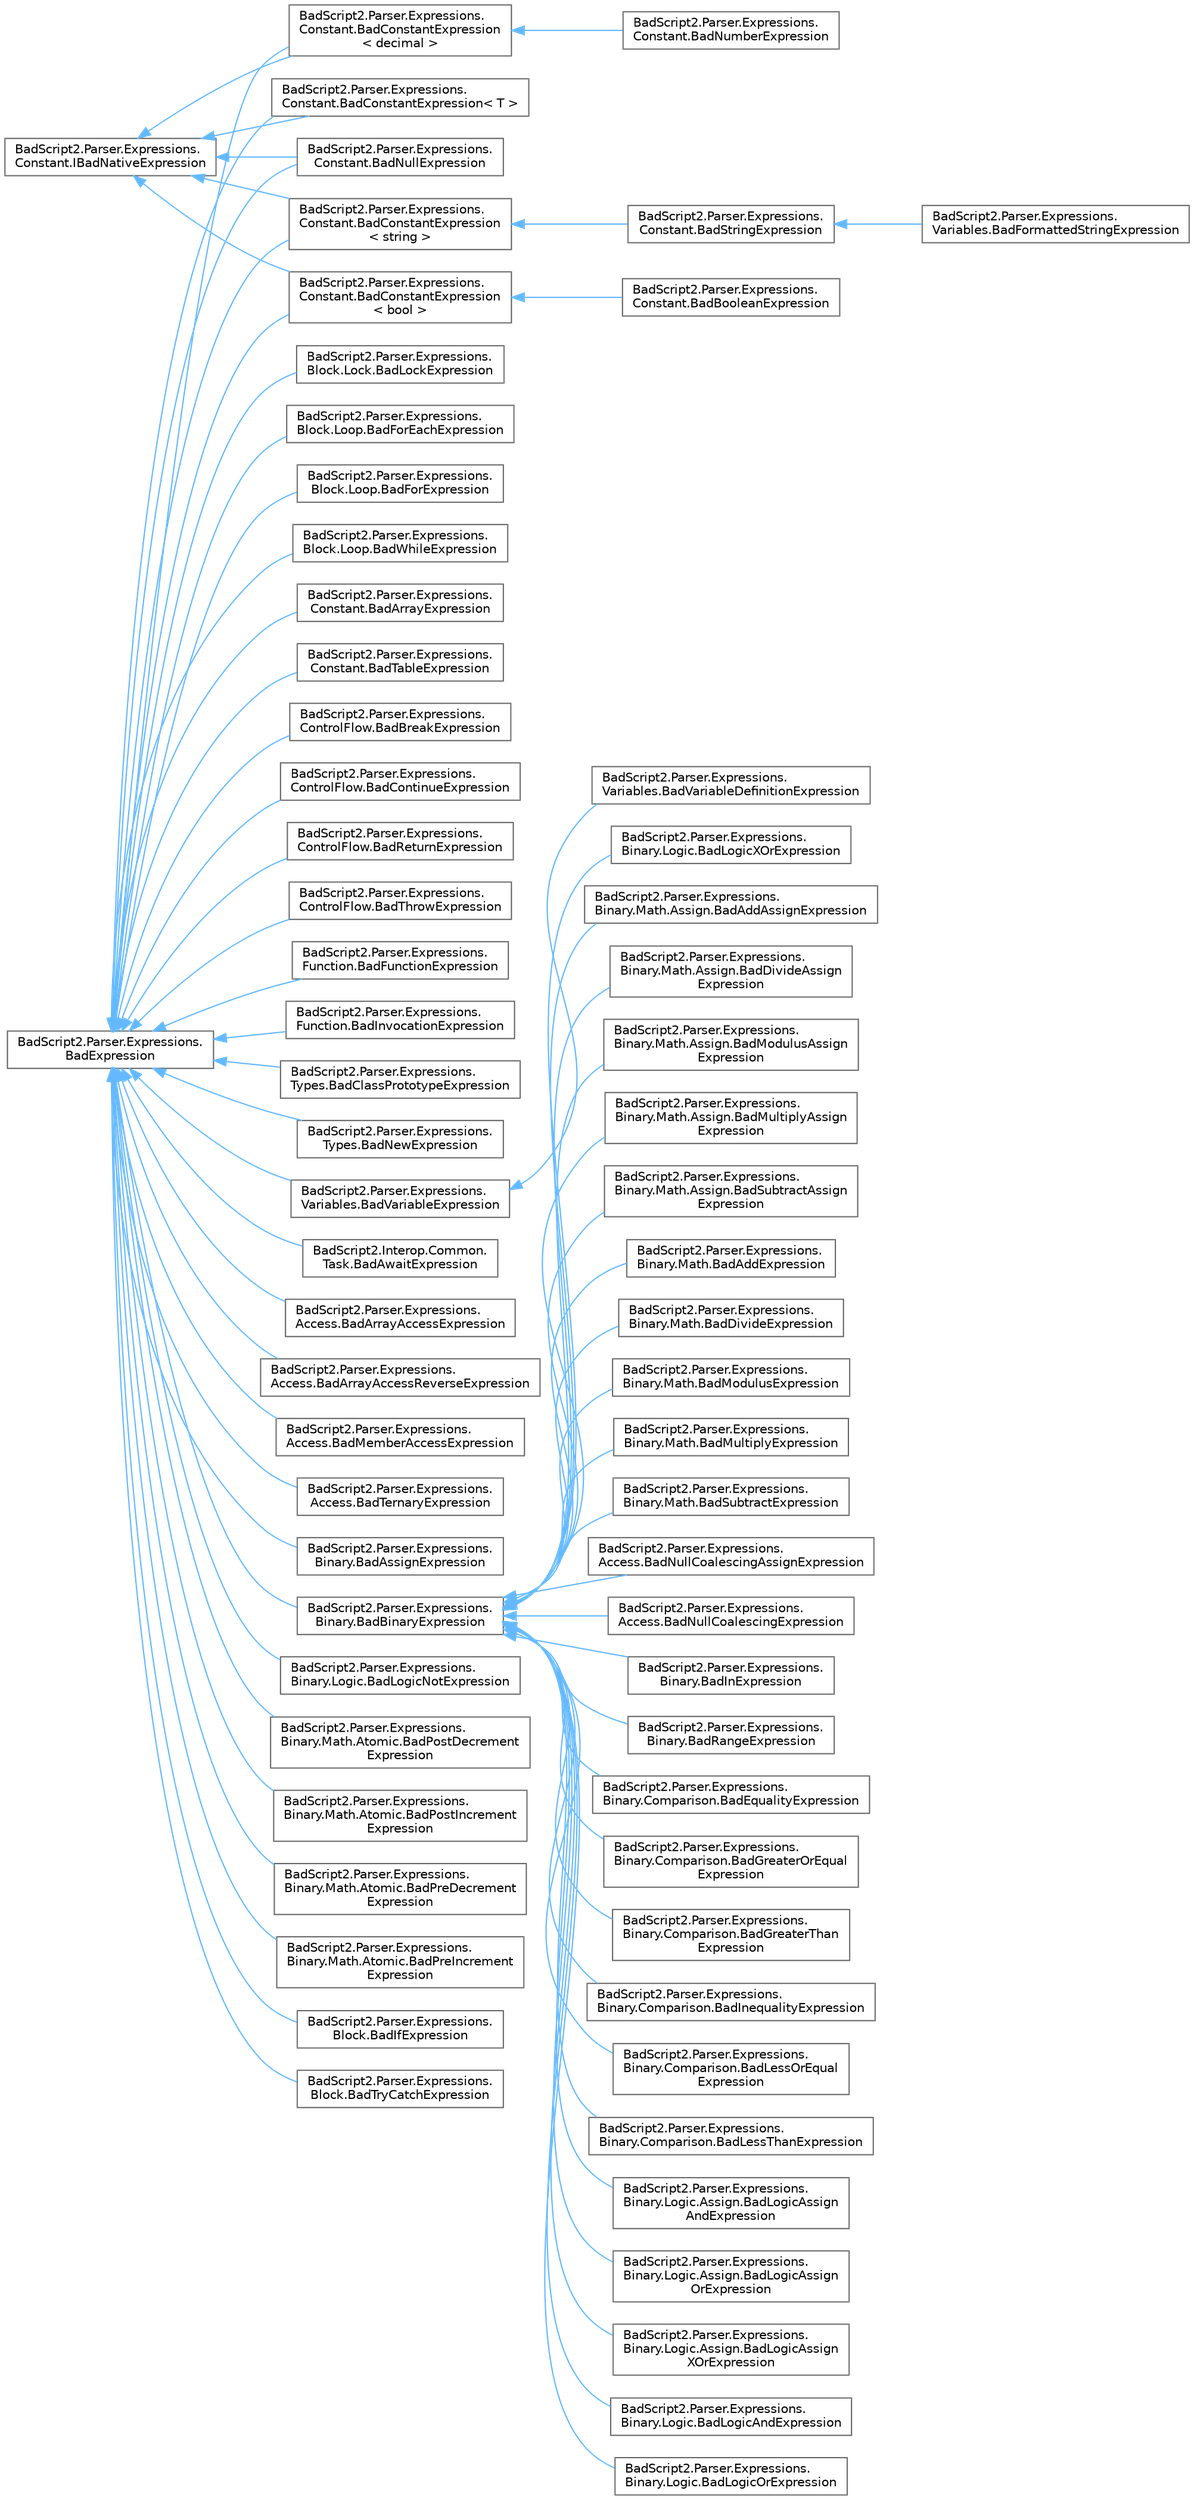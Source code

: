 digraph "Graphical Class Hierarchy"
{
 // LATEX_PDF_SIZE
  bgcolor="transparent";
  edge [fontname=Helvetica,fontsize=10,labelfontname=Helvetica,labelfontsize=10];
  node [fontname=Helvetica,fontsize=10,shape=box,height=0.2,width=0.4];
  rankdir="LR";
  Node0 [id="Node000000",label="BadScript2.Parser.Expressions.\lBadExpression",height=0.2,width=0.4,color="grey40", fillcolor="white", style="filled",URL="$class_bad_script2_1_1_parser_1_1_expressions_1_1_bad_expression.html",tooltip="Base Implementation for all Expressions used inside the Script."];
  Node0 -> Node1 [id="edge43_Node000000_Node000001",dir="back",color="steelblue1",style="solid",tooltip=" "];
  Node1 [id="Node000001",label="BadScript2.Parser.Expressions.\lConstant.BadConstantExpression\l\< bool \>",height=0.2,width=0.4,color="grey40", fillcolor="white", style="filled",URL="$class_bad_script2_1_1_parser_1_1_expressions_1_1_constant_1_1_bad_constant_expression.html",tooltip=" "];
  Node1 -> Node2 [id="edge44_Node000001_Node000002",dir="back",color="steelblue1",style="solid",tooltip=" "];
  Node2 [id="Node000002",label="BadScript2.Parser.Expressions.\lConstant.BadBooleanExpression",height=0.2,width=0.4,color="grey40", fillcolor="white", style="filled",URL="$class_bad_script2_1_1_parser_1_1_expressions_1_1_constant_1_1_bad_boolean_expression.html",tooltip="Implements the Boolean Expression."];
  Node0 -> Node4 [id="edge45_Node000000_Node000004",dir="back",color="steelblue1",style="solid",tooltip=" "];
  Node4 [id="Node000004",label="BadScript2.Parser.Expressions.\lConstant.BadConstantExpression\l\< decimal \>",height=0.2,width=0.4,color="grey40", fillcolor="white", style="filled",URL="$class_bad_script2_1_1_parser_1_1_expressions_1_1_constant_1_1_bad_constant_expression.html",tooltip=" "];
  Node4 -> Node5 [id="edge46_Node000004_Node000005",dir="back",color="steelblue1",style="solid",tooltip=" "];
  Node5 [id="Node000005",label="BadScript2.Parser.Expressions.\lConstant.BadNumberExpression",height=0.2,width=0.4,color="grey40", fillcolor="white", style="filled",URL="$class_bad_script2_1_1_parser_1_1_expressions_1_1_constant_1_1_bad_number_expression.html",tooltip="Implements the Number Expression."];
  Node0 -> Node6 [id="edge47_Node000000_Node000006",dir="back",color="steelblue1",style="solid",tooltip=" "];
  Node6 [id="Node000006",label="BadScript2.Parser.Expressions.\lConstant.BadConstantExpression\l\< string \>",height=0.2,width=0.4,color="grey40", fillcolor="white", style="filled",URL="$class_bad_script2_1_1_parser_1_1_expressions_1_1_constant_1_1_bad_constant_expression.html",tooltip=" "];
  Node6 -> Node7 [id="edge48_Node000006_Node000007",dir="back",color="steelblue1",style="solid",tooltip=" "];
  Node7 [id="Node000007",label="BadScript2.Parser.Expressions.\lConstant.BadStringExpression",height=0.2,width=0.4,color="grey40", fillcolor="white", style="filled",URL="$class_bad_script2_1_1_parser_1_1_expressions_1_1_constant_1_1_bad_string_expression.html",tooltip="Implements the String Expression."];
  Node7 -> Node8 [id="edge49_Node000007_Node000008",dir="back",color="steelblue1",style="solid",tooltip=" "];
  Node8 [id="Node000008",label="BadScript2.Parser.Expressions.\lVariables.BadFormattedStringExpression",height=0.2,width=0.4,color="grey40", fillcolor="white", style="filled",URL="$class_bad_script2_1_1_parser_1_1_expressions_1_1_variables_1_1_bad_formatted_string_expression.html",tooltip="Implements the Formattted String Expression."];
  Node0 -> Node11 [id="edge50_Node000000_Node000011",dir="back",color="steelblue1",style="solid",tooltip=" "];
  Node11 [id="Node000011",label="BadScript2.Interop.Common.\lTask.BadAwaitExpression",height=0.2,width=0.4,color="grey40", fillcolor="white", style="filled",URL="$class_bad_script2_1_1_interop_1_1_common_1_1_task_1_1_bad_await_expression.html",tooltip="Implements the 'await' expression."];
  Node0 -> Node12 [id="edge51_Node000000_Node000012",dir="back",color="steelblue1",style="solid",tooltip=" "];
  Node12 [id="Node000012",label="BadScript2.Parser.Expressions.\lAccess.BadArrayAccessExpression",height=0.2,width=0.4,color="grey40", fillcolor="white", style="filled",URL="$class_bad_script2_1_1_parser_1_1_expressions_1_1_access_1_1_bad_array_access_expression.html",tooltip="Implements the Array Access to set or get properties from an object. <Left>[<Right>]."];
  Node0 -> Node13 [id="edge52_Node000000_Node000013",dir="back",color="steelblue1",style="solid",tooltip=" "];
  Node13 [id="Node000013",label="BadScript2.Parser.Expressions.\lAccess.BadArrayAccessReverseExpression",height=0.2,width=0.4,color="grey40", fillcolor="white", style="filled",URL="$class_bad_script2_1_1_parser_1_1_expressions_1_1_access_1_1_bad_array_access_reverse_expression.html",tooltip="Implements the Reverse Array Access to set or get properties from an object. <Left>[^<Right>]."];
  Node0 -> Node14 [id="edge53_Node000000_Node000014",dir="back",color="steelblue1",style="solid",tooltip=" "];
  Node14 [id="Node000014",label="BadScript2.Parser.Expressions.\lAccess.BadMemberAccessExpression",height=0.2,width=0.4,color="grey40", fillcolor="white", style="filled",URL="$class_bad_script2_1_1_parser_1_1_expressions_1_1_access_1_1_bad_member_access_expression.html",tooltip="Implements the Member Access to set or get properties from an object. <Left>.<Right>"];
  Node0 -> Node15 [id="edge54_Node000000_Node000015",dir="back",color="steelblue1",style="solid",tooltip=" "];
  Node15 [id="Node000015",label="BadScript2.Parser.Expressions.\lAccess.BadTernaryExpression",height=0.2,width=0.4,color="grey40", fillcolor="white", style="filled",URL="$class_bad_script2_1_1_parser_1_1_expressions_1_1_access_1_1_bad_ternary_expression.html",tooltip="Implements the Ternary Expression <Left> ? <TrueRet> : <FalseRet>"];
  Node0 -> Node16 [id="edge55_Node000000_Node000016",dir="back",color="steelblue1",style="solid",tooltip=" "];
  Node16 [id="Node000016",label="BadScript2.Parser.Expressions.\lBinary.BadAssignExpression",height=0.2,width=0.4,color="grey40", fillcolor="white", style="filled",URL="$class_bad_script2_1_1_parser_1_1_expressions_1_1_binary_1_1_bad_assign_expression.html",tooltip="Implements the Assign Expression <Left> = <Right>"];
  Node0 -> Node17 [id="edge56_Node000000_Node000017",dir="back",color="steelblue1",style="solid",tooltip=" "];
  Node17 [id="Node000017",label="BadScript2.Parser.Expressions.\lBinary.BadBinaryExpression",height=0.2,width=0.4,color="grey40", fillcolor="white", style="filled",URL="$class_bad_script2_1_1_parser_1_1_expressions_1_1_binary_1_1_bad_binary_expression.html",tooltip="Base Implementation of all Binary Expressions."];
  Node17 -> Node18 [id="edge57_Node000017_Node000018",dir="back",color="steelblue1",style="solid",tooltip=" "];
  Node18 [id="Node000018",label="BadScript2.Parser.Expressions.\lAccess.BadNullCoalescingAssignExpression",height=0.2,width=0.4,color="grey40", fillcolor="white", style="filled",URL="$class_bad_script2_1_1_parser_1_1_expressions_1_1_access_1_1_bad_null_coalescing_assign_expression.html",tooltip="Implements the Null Coalescing Assign Expression <Left> ??= <Right>"];
  Node17 -> Node19 [id="edge58_Node000017_Node000019",dir="back",color="steelblue1",style="solid",tooltip=" "];
  Node19 [id="Node000019",label="BadScript2.Parser.Expressions.\lAccess.BadNullCoalescingExpression",height=0.2,width=0.4,color="grey40", fillcolor="white", style="filled",URL="$class_bad_script2_1_1_parser_1_1_expressions_1_1_access_1_1_bad_null_coalescing_expression.html",tooltip="Implements the Null Coalescing Expression <Left> ?? <Right>"];
  Node17 -> Node20 [id="edge59_Node000017_Node000020",dir="back",color="steelblue1",style="solid",tooltip=" "];
  Node20 [id="Node000020",label="BadScript2.Parser.Expressions.\lBinary.BadInExpression",height=0.2,width=0.4,color="grey40", fillcolor="white", style="filled",URL="$class_bad_script2_1_1_parser_1_1_expressions_1_1_binary_1_1_bad_in_expression.html",tooltip=" "];
  Node17 -> Node21 [id="edge60_Node000017_Node000021",dir="back",color="steelblue1",style="solid",tooltip=" "];
  Node21 [id="Node000021",label="BadScript2.Parser.Expressions.\lBinary.BadRangeExpression",height=0.2,width=0.4,color="grey40", fillcolor="white", style="filled",URL="$class_bad_script2_1_1_parser_1_1_expressions_1_1_binary_1_1_bad_range_expression.html",tooltip="Implements the Range Expression <Start>..<End>"];
  Node17 -> Node22 [id="edge61_Node000017_Node000022",dir="back",color="steelblue1",style="solid",tooltip=" "];
  Node22 [id="Node000022",label="BadScript2.Parser.Expressions.\lBinary.Comparison.BadEqualityExpression",height=0.2,width=0.4,color="grey40", fillcolor="white", style="filled",URL="$class_bad_script2_1_1_parser_1_1_expressions_1_1_binary_1_1_comparison_1_1_bad_equality_expression.html",tooltip="Implements the Equality Expression <Left> == <Right>"];
  Node17 -> Node23 [id="edge62_Node000017_Node000023",dir="back",color="steelblue1",style="solid",tooltip=" "];
  Node23 [id="Node000023",label="BadScript2.Parser.Expressions.\lBinary.Comparison.BadGreaterOrEqual\lExpression",height=0.2,width=0.4,color="grey40", fillcolor="white", style="filled",URL="$class_bad_script2_1_1_parser_1_1_expressions_1_1_binary_1_1_comparison_1_1_bad_greater_or_equal_expression.html",tooltip="Implements the Greater or Equal Expression <Left> >= <Right>"];
  Node17 -> Node24 [id="edge63_Node000017_Node000024",dir="back",color="steelblue1",style="solid",tooltip=" "];
  Node24 [id="Node000024",label="BadScript2.Parser.Expressions.\lBinary.Comparison.BadGreaterThan\lExpression",height=0.2,width=0.4,color="grey40", fillcolor="white", style="filled",URL="$class_bad_script2_1_1_parser_1_1_expressions_1_1_binary_1_1_comparison_1_1_bad_greater_than_expression.html",tooltip="Implements the Greater Than Expression."];
  Node17 -> Node25 [id="edge64_Node000017_Node000025",dir="back",color="steelblue1",style="solid",tooltip=" "];
  Node25 [id="Node000025",label="BadScript2.Parser.Expressions.\lBinary.Comparison.BadInequalityExpression",height=0.2,width=0.4,color="grey40", fillcolor="white", style="filled",URL="$class_bad_script2_1_1_parser_1_1_expressions_1_1_binary_1_1_comparison_1_1_bad_inequality_expression.html",tooltip="Implements the Inequality Expression."];
  Node17 -> Node26 [id="edge65_Node000017_Node000026",dir="back",color="steelblue1",style="solid",tooltip=" "];
  Node26 [id="Node000026",label="BadScript2.Parser.Expressions.\lBinary.Comparison.BadLessOrEqual\lExpression",height=0.2,width=0.4,color="grey40", fillcolor="white", style="filled",URL="$class_bad_script2_1_1_parser_1_1_expressions_1_1_binary_1_1_comparison_1_1_bad_less_or_equal_expression.html",tooltip="Implements the Less or Equal Expression <Left> <= <Right>"];
  Node17 -> Node27 [id="edge66_Node000017_Node000027",dir="back",color="steelblue1",style="solid",tooltip=" "];
  Node27 [id="Node000027",label="BadScript2.Parser.Expressions.\lBinary.Comparison.BadLessThanExpression",height=0.2,width=0.4,color="grey40", fillcolor="white", style="filled",URL="$class_bad_script2_1_1_parser_1_1_expressions_1_1_binary_1_1_comparison_1_1_bad_less_than_expression.html",tooltip="Implements the Less Than Expression."];
  Node17 -> Node28 [id="edge67_Node000017_Node000028",dir="back",color="steelblue1",style="solid",tooltip=" "];
  Node28 [id="Node000028",label="BadScript2.Parser.Expressions.\lBinary.Logic.Assign.BadLogicAssign\lAndExpression",height=0.2,width=0.4,color="grey40", fillcolor="white", style="filled",URL="$class_bad_script2_1_1_parser_1_1_expressions_1_1_binary_1_1_logic_1_1_assign_1_1_bad_logic_assign_and_expression.html",tooltip="Implements the Assign Logic And Expression."];
  Node17 -> Node29 [id="edge68_Node000017_Node000029",dir="back",color="steelblue1",style="solid",tooltip=" "];
  Node29 [id="Node000029",label="BadScript2.Parser.Expressions.\lBinary.Logic.Assign.BadLogicAssign\lOrExpression",height=0.2,width=0.4,color="grey40", fillcolor="white", style="filled",URL="$class_bad_script2_1_1_parser_1_1_expressions_1_1_binary_1_1_logic_1_1_assign_1_1_bad_logic_assign_or_expression.html",tooltip="Implements the Assign Logic Or Expression."];
  Node17 -> Node30 [id="edge69_Node000017_Node000030",dir="back",color="steelblue1",style="solid",tooltip=" "];
  Node30 [id="Node000030",label="BadScript2.Parser.Expressions.\lBinary.Logic.Assign.BadLogicAssign\lXOrExpression",height=0.2,width=0.4,color="grey40", fillcolor="white", style="filled",URL="$class_bad_script2_1_1_parser_1_1_expressions_1_1_binary_1_1_logic_1_1_assign_1_1_bad_logic_assign_x_or_expression.html",tooltip="Implements the Assign Logic Exclusive Or Expression."];
  Node17 -> Node31 [id="edge70_Node000017_Node000031",dir="back",color="steelblue1",style="solid",tooltip=" "];
  Node31 [id="Node000031",label="BadScript2.Parser.Expressions.\lBinary.Logic.BadLogicAndExpression",height=0.2,width=0.4,color="grey40", fillcolor="white", style="filled",URL="$class_bad_script2_1_1_parser_1_1_expressions_1_1_binary_1_1_logic_1_1_bad_logic_and_expression.html",tooltip="Implements the Logic And Expression."];
  Node17 -> Node32 [id="edge71_Node000017_Node000032",dir="back",color="steelblue1",style="solid",tooltip=" "];
  Node32 [id="Node000032",label="BadScript2.Parser.Expressions.\lBinary.Logic.BadLogicOrExpression",height=0.2,width=0.4,color="grey40", fillcolor="white", style="filled",URL="$class_bad_script2_1_1_parser_1_1_expressions_1_1_binary_1_1_logic_1_1_bad_logic_or_expression.html",tooltip="Implements the Logic Or Expression."];
  Node17 -> Node33 [id="edge72_Node000017_Node000033",dir="back",color="steelblue1",style="solid",tooltip=" "];
  Node33 [id="Node000033",label="BadScript2.Parser.Expressions.\lBinary.Logic.BadLogicXOrExpression",height=0.2,width=0.4,color="grey40", fillcolor="white", style="filled",URL="$class_bad_script2_1_1_parser_1_1_expressions_1_1_binary_1_1_logic_1_1_bad_logic_x_or_expression.html",tooltip="Implements the Logic Exclusive Or Expression."];
  Node17 -> Node34 [id="edge73_Node000017_Node000034",dir="back",color="steelblue1",style="solid",tooltip=" "];
  Node34 [id="Node000034",label="BadScript2.Parser.Expressions.\lBinary.Math.Assign.BadAddAssignExpression",height=0.2,width=0.4,color="grey40", fillcolor="white", style="filled",URL="$class_bad_script2_1_1_parser_1_1_expressions_1_1_binary_1_1_math_1_1_assign_1_1_bad_add_assign_expression.html",tooltip="Implements the Add Assignment Expression."];
  Node17 -> Node35 [id="edge74_Node000017_Node000035",dir="back",color="steelblue1",style="solid",tooltip=" "];
  Node35 [id="Node000035",label="BadScript2.Parser.Expressions.\lBinary.Math.Assign.BadDivideAssign\lExpression",height=0.2,width=0.4,color="grey40", fillcolor="white", style="filled",URL="$class_bad_script2_1_1_parser_1_1_expressions_1_1_binary_1_1_math_1_1_assign_1_1_bad_divide_assign_expression.html",tooltip="Implements the Divide Assignment Expression."];
  Node17 -> Node36 [id="edge75_Node000017_Node000036",dir="back",color="steelblue1",style="solid",tooltip=" "];
  Node36 [id="Node000036",label="BadScript2.Parser.Expressions.\lBinary.Math.Assign.BadModulusAssign\lExpression",height=0.2,width=0.4,color="grey40", fillcolor="white", style="filled",URL="$class_bad_script2_1_1_parser_1_1_expressions_1_1_binary_1_1_math_1_1_assign_1_1_bad_modulus_assign_expression.html",tooltip="Implements the Modulus Assign Expression."];
  Node17 -> Node37 [id="edge76_Node000017_Node000037",dir="back",color="steelblue1",style="solid",tooltip=" "];
  Node37 [id="Node000037",label="BadScript2.Parser.Expressions.\lBinary.Math.Assign.BadMultiplyAssign\lExpression",height=0.2,width=0.4,color="grey40", fillcolor="white", style="filled",URL="$class_bad_script2_1_1_parser_1_1_expressions_1_1_binary_1_1_math_1_1_assign_1_1_bad_multiply_assign_expression.html",tooltip="Implements the Multiply Assignment Expression."];
  Node17 -> Node38 [id="edge77_Node000017_Node000038",dir="back",color="steelblue1",style="solid",tooltip=" "];
  Node38 [id="Node000038",label="BadScript2.Parser.Expressions.\lBinary.Math.Assign.BadSubtractAssign\lExpression",height=0.2,width=0.4,color="grey40", fillcolor="white", style="filled",URL="$class_bad_script2_1_1_parser_1_1_expressions_1_1_binary_1_1_math_1_1_assign_1_1_bad_subtract_assign_expression.html",tooltip="Implements the Subtract Assign Expression."];
  Node17 -> Node39 [id="edge78_Node000017_Node000039",dir="back",color="steelblue1",style="solid",tooltip=" "];
  Node39 [id="Node000039",label="BadScript2.Parser.Expressions.\lBinary.Math.BadAddExpression",height=0.2,width=0.4,color="grey40", fillcolor="white", style="filled",URL="$class_bad_script2_1_1_parser_1_1_expressions_1_1_binary_1_1_math_1_1_bad_add_expression.html",tooltip="Implements the Add Expression."];
  Node17 -> Node40 [id="edge79_Node000017_Node000040",dir="back",color="steelblue1",style="solid",tooltip=" "];
  Node40 [id="Node000040",label="BadScript2.Parser.Expressions.\lBinary.Math.BadDivideExpression",height=0.2,width=0.4,color="grey40", fillcolor="white", style="filled",URL="$class_bad_script2_1_1_parser_1_1_expressions_1_1_binary_1_1_math_1_1_bad_divide_expression.html",tooltip="Implements the Divide Expression."];
  Node17 -> Node41 [id="edge80_Node000017_Node000041",dir="back",color="steelblue1",style="solid",tooltip=" "];
  Node41 [id="Node000041",label="BadScript2.Parser.Expressions.\lBinary.Math.BadModulusExpression",height=0.2,width=0.4,color="grey40", fillcolor="white", style="filled",URL="$class_bad_script2_1_1_parser_1_1_expressions_1_1_binary_1_1_math_1_1_bad_modulus_expression.html",tooltip="Implements the Modulus Expression."];
  Node17 -> Node42 [id="edge81_Node000017_Node000042",dir="back",color="steelblue1",style="solid",tooltip=" "];
  Node42 [id="Node000042",label="BadScript2.Parser.Expressions.\lBinary.Math.BadMultiplyExpression",height=0.2,width=0.4,color="grey40", fillcolor="white", style="filled",URL="$class_bad_script2_1_1_parser_1_1_expressions_1_1_binary_1_1_math_1_1_bad_multiply_expression.html",tooltip="Implements the Multiply Expression."];
  Node17 -> Node43 [id="edge82_Node000017_Node000043",dir="back",color="steelblue1",style="solid",tooltip=" "];
  Node43 [id="Node000043",label="BadScript2.Parser.Expressions.\lBinary.Math.BadSubtractExpression",height=0.2,width=0.4,color="grey40", fillcolor="white", style="filled",URL="$class_bad_script2_1_1_parser_1_1_expressions_1_1_binary_1_1_math_1_1_bad_subtract_expression.html",tooltip="Implements the Subtract Expression."];
  Node0 -> Node44 [id="edge83_Node000000_Node000044",dir="back",color="steelblue1",style="solid",tooltip=" "];
  Node44 [id="Node000044",label="BadScript2.Parser.Expressions.\lBinary.Logic.BadLogicNotExpression",height=0.2,width=0.4,color="grey40", fillcolor="white", style="filled",URL="$class_bad_script2_1_1_parser_1_1_expressions_1_1_binary_1_1_logic_1_1_bad_logic_not_expression.html",tooltip="Implements the Logic Not Exression."];
  Node0 -> Node45 [id="edge84_Node000000_Node000045",dir="back",color="steelblue1",style="solid",tooltip=" "];
  Node45 [id="Node000045",label="BadScript2.Parser.Expressions.\lBinary.Math.Atomic.BadPostDecrement\lExpression",height=0.2,width=0.4,color="grey40", fillcolor="white", style="filled",URL="$class_bad_script2_1_1_parser_1_1_expressions_1_1_binary_1_1_math_1_1_atomic_1_1_bad_post_decrement_expression.html",tooltip="Implements the Post Decrement Expression."];
  Node0 -> Node46 [id="edge85_Node000000_Node000046",dir="back",color="steelblue1",style="solid",tooltip=" "];
  Node46 [id="Node000046",label="BadScript2.Parser.Expressions.\lBinary.Math.Atomic.BadPostIncrement\lExpression",height=0.2,width=0.4,color="grey40", fillcolor="white", style="filled",URL="$class_bad_script2_1_1_parser_1_1_expressions_1_1_binary_1_1_math_1_1_atomic_1_1_bad_post_increment_expression.html",tooltip="Implements the Post Increment Expression."];
  Node0 -> Node47 [id="edge86_Node000000_Node000047",dir="back",color="steelblue1",style="solid",tooltip=" "];
  Node47 [id="Node000047",label="BadScript2.Parser.Expressions.\lBinary.Math.Atomic.BadPreDecrement\lExpression",height=0.2,width=0.4,color="grey40", fillcolor="white", style="filled",URL="$class_bad_script2_1_1_parser_1_1_expressions_1_1_binary_1_1_math_1_1_atomic_1_1_bad_pre_decrement_expression.html",tooltip="Implements the Pre Decrement Expression."];
  Node0 -> Node48 [id="edge87_Node000000_Node000048",dir="back",color="steelblue1",style="solid",tooltip=" "];
  Node48 [id="Node000048",label="BadScript2.Parser.Expressions.\lBinary.Math.Atomic.BadPreIncrement\lExpression",height=0.2,width=0.4,color="grey40", fillcolor="white", style="filled",URL="$class_bad_script2_1_1_parser_1_1_expressions_1_1_binary_1_1_math_1_1_atomic_1_1_bad_pre_increment_expression.html",tooltip="Implements the Pre Increment Expression."];
  Node0 -> Node49 [id="edge88_Node000000_Node000049",dir="back",color="steelblue1",style="solid",tooltip=" "];
  Node49 [id="Node000049",label="BadScript2.Parser.Expressions.\lBlock.BadIfExpression",height=0.2,width=0.4,color="grey40", fillcolor="white", style="filled",URL="$class_bad_script2_1_1_parser_1_1_expressions_1_1_block_1_1_bad_if_expression.html",tooltip="Implements the If Statement Expression."];
  Node0 -> Node50 [id="edge89_Node000000_Node000050",dir="back",color="steelblue1",style="solid",tooltip=" "];
  Node50 [id="Node000050",label="BadScript2.Parser.Expressions.\lBlock.BadTryCatchExpression",height=0.2,width=0.4,color="grey40", fillcolor="white", style="filled",URL="$class_bad_script2_1_1_parser_1_1_expressions_1_1_block_1_1_bad_try_catch_expression.html",tooltip="Implements the Try Catch Statement Expression."];
  Node0 -> Node51 [id="edge90_Node000000_Node000051",dir="back",color="steelblue1",style="solid",tooltip=" "];
  Node51 [id="Node000051",label="BadScript2.Parser.Expressions.\lBlock.Lock.BadLockExpression",height=0.2,width=0.4,color="grey40", fillcolor="white", style="filled",URL="$class_bad_script2_1_1_parser_1_1_expressions_1_1_block_1_1_lock_1_1_bad_lock_expression.html",tooltip="Implements the Lock Expression."];
  Node0 -> Node52 [id="edge91_Node000000_Node000052",dir="back",color="steelblue1",style="solid",tooltip=" "];
  Node52 [id="Node000052",label="BadScript2.Parser.Expressions.\lBlock.Loop.BadForEachExpression",height=0.2,width=0.4,color="grey40", fillcolor="white", style="filled",URL="$class_bad_script2_1_1_parser_1_1_expressions_1_1_block_1_1_loop_1_1_bad_for_each_expression.html",tooltip="Implements the For Each Expression."];
  Node0 -> Node53 [id="edge92_Node000000_Node000053",dir="back",color="steelblue1",style="solid",tooltip=" "];
  Node53 [id="Node000053",label="BadScript2.Parser.Expressions.\lBlock.Loop.BadForExpression",height=0.2,width=0.4,color="grey40", fillcolor="white", style="filled",URL="$class_bad_script2_1_1_parser_1_1_expressions_1_1_block_1_1_loop_1_1_bad_for_expression.html",tooltip="Implements the For Loop Expression."];
  Node0 -> Node54 [id="edge93_Node000000_Node000054",dir="back",color="steelblue1",style="solid",tooltip=" "];
  Node54 [id="Node000054",label="BadScript2.Parser.Expressions.\lBlock.Loop.BadWhileExpression",height=0.2,width=0.4,color="grey40", fillcolor="white", style="filled",URL="$class_bad_script2_1_1_parser_1_1_expressions_1_1_block_1_1_loop_1_1_bad_while_expression.html",tooltip="Implements the While Expression."];
  Node0 -> Node55 [id="edge94_Node000000_Node000055",dir="back",color="steelblue1",style="solid",tooltip=" "];
  Node55 [id="Node000055",label="BadScript2.Parser.Expressions.\lConstant.BadArrayExpression",height=0.2,width=0.4,color="grey40", fillcolor="white", style="filled",URL="$class_bad_script2_1_1_parser_1_1_expressions_1_1_constant_1_1_bad_array_expression.html",tooltip="Implements the Array Expression."];
  Node0 -> Node9 [id="edge95_Node000000_Node000009",dir="back",color="steelblue1",style="solid",tooltip=" "];
  Node9 [id="Node000009",label="BadScript2.Parser.Expressions.\lConstant.BadConstantExpression\< T \>",height=0.2,width=0.4,color="grey40", fillcolor="white", style="filled",URL="$class_bad_script2_1_1_parser_1_1_expressions_1_1_constant_1_1_bad_constant_expression.html",tooltip="Base Class of all Constant Expressions."];
  Node0 -> Node10 [id="edge96_Node000000_Node000010",dir="back",color="steelblue1",style="solid",tooltip=" "];
  Node10 [id="Node000010",label="BadScript2.Parser.Expressions.\lConstant.BadNullExpression",height=0.2,width=0.4,color="grey40", fillcolor="white", style="filled",URL="$class_bad_script2_1_1_parser_1_1_expressions_1_1_constant_1_1_bad_null_expression.html",tooltip="Implements the Null Expression."];
  Node0 -> Node56 [id="edge97_Node000000_Node000056",dir="back",color="steelblue1",style="solid",tooltip=" "];
  Node56 [id="Node000056",label="BadScript2.Parser.Expressions.\lConstant.BadTableExpression",height=0.2,width=0.4,color="grey40", fillcolor="white", style="filled",URL="$class_bad_script2_1_1_parser_1_1_expressions_1_1_constant_1_1_bad_table_expression.html",tooltip="Implements the Table Expression."];
  Node0 -> Node57 [id="edge98_Node000000_Node000057",dir="back",color="steelblue1",style="solid",tooltip=" "];
  Node57 [id="Node000057",label="BadScript2.Parser.Expressions.\lControlFlow.BadBreakExpression",height=0.2,width=0.4,color="grey40", fillcolor="white", style="filled",URL="$class_bad_script2_1_1_parser_1_1_expressions_1_1_control_flow_1_1_bad_break_expression.html",tooltip="Implements the Break Expression that is used to prematurely exit a loop."];
  Node0 -> Node58 [id="edge99_Node000000_Node000058",dir="back",color="steelblue1",style="solid",tooltip=" "];
  Node58 [id="Node000058",label="BadScript2.Parser.Expressions.\lControlFlow.BadContinueExpression",height=0.2,width=0.4,color="grey40", fillcolor="white", style="filled",URL="$class_bad_script2_1_1_parser_1_1_expressions_1_1_control_flow_1_1_bad_continue_expression.html",tooltip="Implements the Break Expression that is used to skip a loop iteraion."];
  Node0 -> Node59 [id="edge100_Node000000_Node000059",dir="back",color="steelblue1",style="solid",tooltip=" "];
  Node59 [id="Node000059",label="BadScript2.Parser.Expressions.\lControlFlow.BadReturnExpression",height=0.2,width=0.4,color="grey40", fillcolor="white", style="filled",URL="$class_bad_script2_1_1_parser_1_1_expressions_1_1_control_flow_1_1_bad_return_expression.html",tooltip="Implements the Return expression that is used to exit the current function with an Optional Return Va..."];
  Node0 -> Node60 [id="edge101_Node000000_Node000060",dir="back",color="steelblue1",style="solid",tooltip=" "];
  Node60 [id="Node000060",label="BadScript2.Parser.Expressions.\lControlFlow.BadThrowExpression",height=0.2,width=0.4,color="grey40", fillcolor="white", style="filled",URL="$class_bad_script2_1_1_parser_1_1_expressions_1_1_control_flow_1_1_bad_throw_expression.html",tooltip="Implements the Throw Expression that is used to raise errors inside the Script."];
  Node0 -> Node61 [id="edge102_Node000000_Node000061",dir="back",color="steelblue1",style="solid",tooltip=" "];
  Node61 [id="Node000061",label="BadScript2.Parser.Expressions.\lFunction.BadFunctionExpression",height=0.2,width=0.4,color="grey40", fillcolor="white", style="filled",URL="$class_bad_script2_1_1_parser_1_1_expressions_1_1_function_1_1_bad_function_expression.html",tooltip="Implements the Function Expression."];
  Node0 -> Node62 [id="edge103_Node000000_Node000062",dir="back",color="steelblue1",style="solid",tooltip=" "];
  Node62 [id="Node000062",label="BadScript2.Parser.Expressions.\lFunction.BadInvocationExpression",height=0.2,width=0.4,color="grey40", fillcolor="white", style="filled",URL="$class_bad_script2_1_1_parser_1_1_expressions_1_1_function_1_1_bad_invocation_expression.html",tooltip="Implements the Invocation Expression."];
  Node0 -> Node63 [id="edge104_Node000000_Node000063",dir="back",color="steelblue1",style="solid",tooltip=" "];
  Node63 [id="Node000063",label="BadScript2.Parser.Expressions.\lTypes.BadClassPrototypeExpression",height=0.2,width=0.4,color="grey40", fillcolor="white", style="filled",URL="$class_bad_script2_1_1_parser_1_1_expressions_1_1_types_1_1_bad_class_prototype_expression.html",tooltip="Implements the Class Prototype Expression."];
  Node0 -> Node64 [id="edge105_Node000000_Node000064",dir="back",color="steelblue1",style="solid",tooltip=" "];
  Node64 [id="Node000064",label="BadScript2.Parser.Expressions.\lTypes.BadNewExpression",height=0.2,width=0.4,color="grey40", fillcolor="white", style="filled",URL="$class_bad_script2_1_1_parser_1_1_expressions_1_1_types_1_1_bad_new_expression.html",tooltip="Implements the New Expression."];
  Node0 -> Node65 [id="edge106_Node000000_Node000065",dir="back",color="steelblue1",style="solid",tooltip=" "];
  Node65 [id="Node000065",label="BadScript2.Parser.Expressions.\lVariables.BadVariableExpression",height=0.2,width=0.4,color="grey40", fillcolor="white", style="filled",URL="$class_bad_script2_1_1_parser_1_1_expressions_1_1_variables_1_1_bad_variable_expression.html",tooltip="Implements the Variable Expression."];
  Node65 -> Node66 [id="edge107_Node000065_Node000066",dir="back",color="steelblue1",style="solid",tooltip=" "];
  Node66 [id="Node000066",label="BadScript2.Parser.Expressions.\lVariables.BadVariableDefinitionExpression",height=0.2,width=0.4,color="grey40", fillcolor="white", style="filled",URL="$class_bad_script2_1_1_parser_1_1_expressions_1_1_variables_1_1_bad_variable_definition_expression.html",tooltip="Implements the Variable Definition Expression."];
  Node3 [id="Node000003",label="BadScript2.Parser.Expressions.\lConstant.IBadNativeExpression",height=0.2,width=0.4,color="grey40", fillcolor="white", style="filled",URL="$interface_bad_script2_1_1_parser_1_1_expressions_1_1_constant_1_1_i_bad_native_expression.html",tooltip="Gets implemented by all Constant/Native Expressions to provide fast access to the value without unwra..."];
  Node3 -> Node1 [id="edge108_Node000003_Node000001",dir="back",color="steelblue1",style="solid",tooltip=" "];
  Node3 -> Node4 [id="edge109_Node000003_Node000004",dir="back",color="steelblue1",style="solid",tooltip=" "];
  Node3 -> Node6 [id="edge110_Node000003_Node000006",dir="back",color="steelblue1",style="solid",tooltip=" "];
  Node3 -> Node9 [id="edge111_Node000003_Node000009",dir="back",color="steelblue1",style="solid",tooltip=" "];
  Node3 -> Node10 [id="edge112_Node000003_Node000010",dir="back",color="steelblue1",style="solid",tooltip=" "];
}
